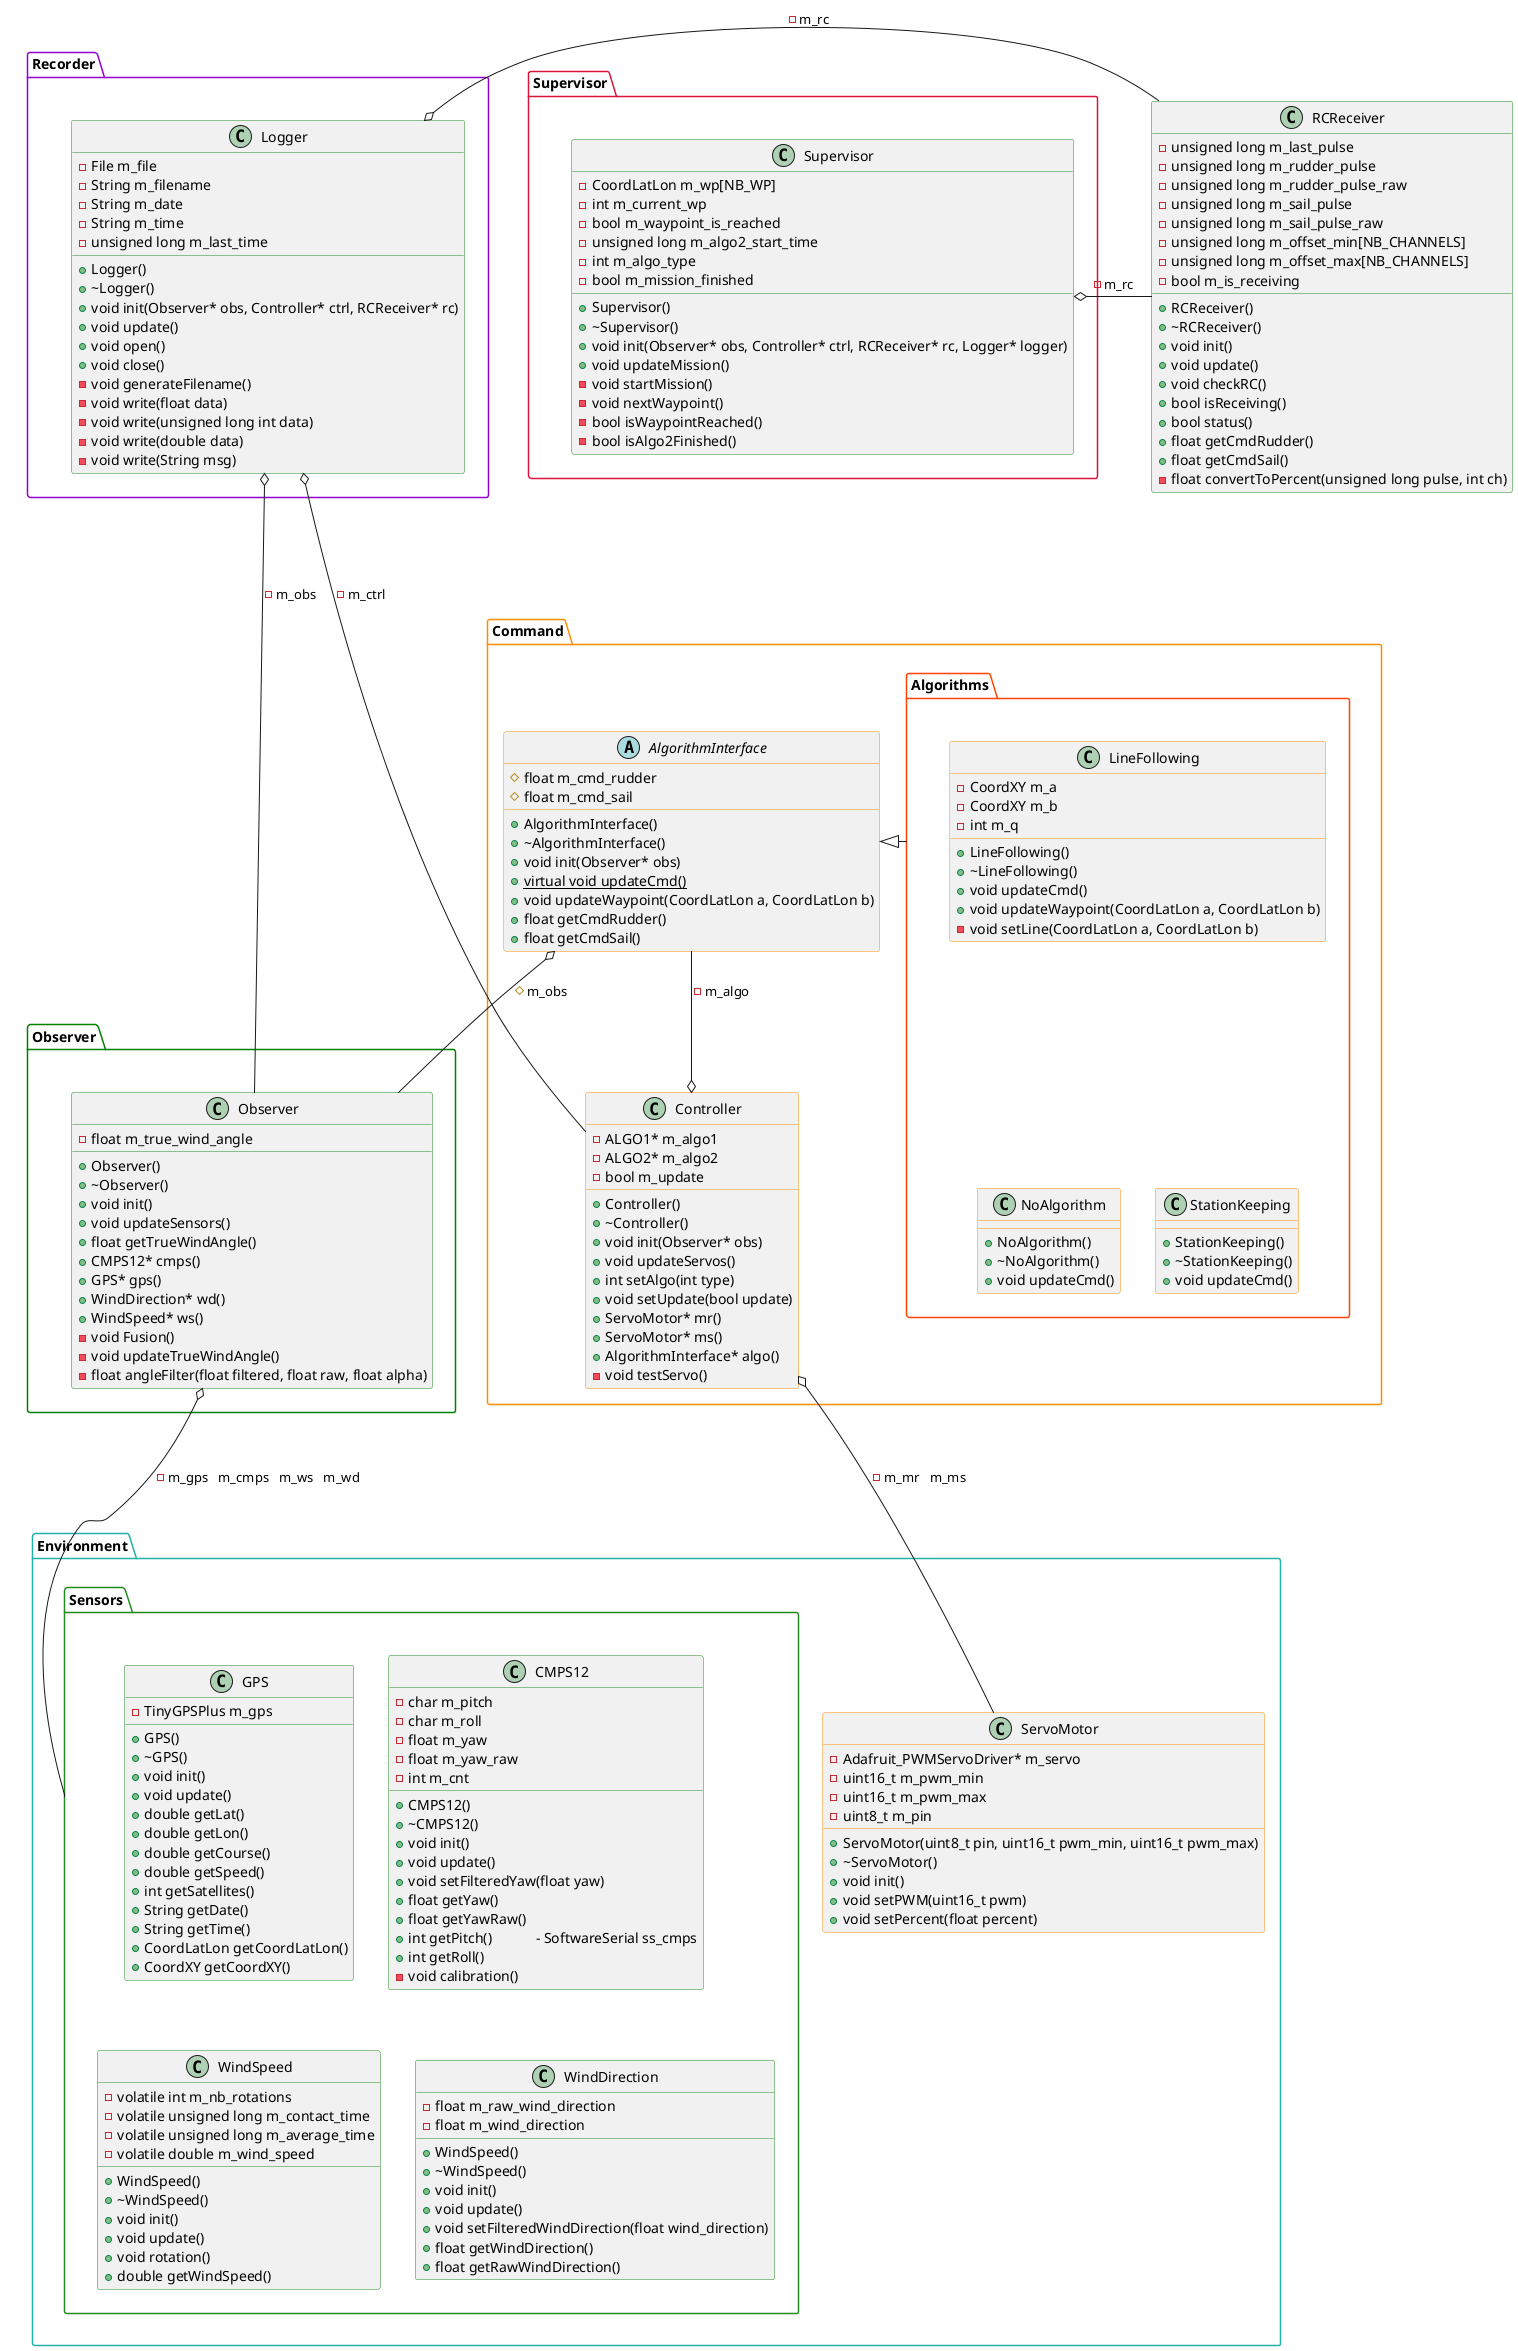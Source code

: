 @startuml classDiagram

package Environment <<Environment>> { 

    package Sensors <<Sensors>> {

        class       GPS <<Observer>> {
            - TinyGPSPlus m_gps
            + GPS()
            + ~GPS()
            + void init()
            + void update()
            + double getLat()
            + double getLon()
            + double getCourse()
            + double getSpeed()
            + int getSatellites()
            + String getDate()
            + String getTime()
            + CoordLatLon getCoordLatLon()
            + CoordXY getCoordXY()
        }

        class       CMPS12 <<Observer>> {
            - char m_pitch
            - char m_roll
            - float m_yaw
            - float m_yaw_raw
            - int m_cnt
            + CMPS12()
            + ~CMPS12()
            + void init()
            + void update()
            + void setFilteredYaw(float yaw)
            + float getYaw()
            + float getYawRaw()
            + int getPitch()            - SoftwareSerial ss_cmps
            + int getRoll() 
            - void calibration() 
        }

        class       WindSpeed <<Observer>> {
            - volatile int m_nb_rotations
            - volatile unsigned long m_contact_time
            - volatile unsigned long m_average_time
            - volatile double m_wind_speed
            + WindSpeed()
            + ~WindSpeed()
            + void init()
            + void update()
            + void rotation()
            + double getWindSpeed() 
        }

        class       WindDirection <<Observer>> {
            - float m_raw_wind_direction
            - float m_wind_direction
            + WindSpeed()
            + ~WindSpeed()
            + void init()
            + void update()
            + void setFilteredWindDirection(float wind_direction)
            + float getWindDirection()
            + float getRawWindDirection()    
        }
    }

    class       ServoMotor <<Command>> {
        - Adafruit_PWMServoDriver* m_servo
        - uint16_t m_pwm_min
        - uint16_t m_pwm_max
        - uint8_t m_pin
        + ServoMotor(uint8_t pin, uint16_t pwm_min, uint16_t pwm_max)
        + ~ServoMotor()
        + void init()
        + void setPWM(uint16_t pwm)
        + void setPercent(float percent)
    }
}

package Observer <<Observer>> {

    class       Observer <<Observer>> {
        - float m_true_wind_angle
        + Observer()
        + ~Observer()
        + void init()
        + void updateSensors()
        + float getTrueWindAngle()
        + CMPS12* cmps()
        + GPS* gps()
        + WindDirection* wd()
        + WindSpeed* ws()
        - void Fusion()
        - void updateTrueWindAngle()
        - float angleFilter(float filtered, float raw, float alpha)
    }
}

package Recorder <<Recorder>> {

    class       Logger <<Observer>> {
        - File m_file
        - String m_filename
        - String m_date
        - String m_time
        - unsigned long m_last_time
        + Logger()
        + ~Logger()
        + void init(Observer* obs, Controller* ctrl, RCReceiver* rc)
        + void update()
        + void open()
        + void close()
        - void generateFilename()
        - void write(float data)
        - void write(unsigned long int data)
        - void write(double data)
        - void write(String msg)
    }
}

package Supervisor <<Supervisor>> {

    class       Supervisor <<Observer>> {
        - CoordLatLon m_wp[NB_WP]
        - int m_current_wp
        - bool m_waypoint_is_reached
        - unsigned long m_algo2_start_time
        - int m_algo_type
        - bool m_mission_finished
        + Supervisor()
        + ~Supervisor()   
        + void init(Observer* obs, Controller* ctrl, RCReceiver* rc, Logger* logger)
        + void updateMission()
        - void startMission()
        - void nextWaypoint()
        - bool isWaypointReached()
        - bool isAlgo2Finished()
    }
}

class       RCReceiver <<Observer>> {
    - unsigned long m_last_pulse
    - unsigned long m_rudder_pulse
    - unsigned long m_rudder_pulse_raw
    - unsigned long m_sail_pulse
    - unsigned long m_sail_pulse_raw
    - unsigned long m_offset_min[NB_CHANNELS]
    - unsigned long m_offset_max[NB_CHANNELS]
    - bool m_is_receiving
    + RCReceiver()
    + ~RCReceiver()
    + void init()
    + void update()
    + void checkRC()
    + bool isReceiving()
    + bool status()
    + float getCmdRudder()
    + float getCmdSail()
    - float convertToPercent(unsigned long pulse, int ch)
}

package Command <<Command>> {

    class       Controller <<Command>> {
        - ALGO1* m_algo1
        - ALGO2* m_algo2
        - bool m_update
        + Controller()
        + ~Controller()  
        + void init(Observer* obs)
        + void updateServos() 
        + int setAlgo(int type)
        + void setUpdate(bool update)
        + ServoMotor* mr()
        + ServoMotor* ms()
        + AlgorithmInterface* algo()
        - void testServo()
    }

    abstract    AlgorithmInterface <<Command>> {
        # float m_cmd_rudder
        # float m_cmd_sail
        + AlgorithmInterface()
        + ~AlgorithmInterface() 
        + void init(Observer* obs)
        + virtual void updateCmd() {static}
        + void updateWaypoint(CoordLatLon a, CoordLatLon b)
        + float getCmdRudder()
        + float getCmdSail()
    }

    package Algorithms <<Algorithms>> {

        class       LineFollowing <<Command>> {
            - CoordXY m_a
            - CoordXY m_b
            - int m_q
            + LineFollowing()
            + ~LineFollowing()
            + void updateCmd()
            + void updateWaypoint(CoordLatLon a, CoordLatLon b)
            - void setLine(CoordLatLon a, CoordLatLon b)    
        }

        class       StationKeeping <<Command>> {
            + StationKeeping()
            + ~StationKeeping()
            + void updateCmd()    
        }

        class       NoAlgorithm <<Command>> {
            + NoAlgorithm()
            + ~NoAlgorithm()
            + void updateCmd()    
        }
    }
}

Supervisor -[hidden]--> Command.AlgorithmInterface
Recorder -[hidden]--> Observer
Observer.Observer -[hidden]--> Sensors
Command.Controller -[hidden]--> Environment.ServoMotor
Recorder -[hidden]> Supervisor
Observer -[hidden]> Command.Controller
LineFollowing o-[hidden]- StationKeeping
LineFollowing o-[hidden]- NoAlgorithm
Environment.Sensors -[hidden]> Environment.ServoMotor

AlgorithmInterface --o Controller : - m_algo
AlgorithmInterface o-- Observer.Observer : # m_obs
AlgorithmInterface <|- Algorithms

Supervisor.Supervisor o- RCReceiver : - m_rc

Observer.Observer o-- Environment.Sensors : - m_gps   m_cmps   m_ws   m_wd

Controller o-- Environment.ServoMotor : - m_mr   m_ms

Logger o-- Observer.Observer : - m_obs
Logger o- RCReceiver : - m_rc
Logger o-- Controller : - m_ctrl


skinparam class {
    BorderColor<<Command>> DarkOrange
    BorderColor<<Observer>> ForestGreen
}

skinparam package {
    BorderColor<<Environment>> LightSeaGreen
    BorderColor<<Sensors>> ForestGreen
    BorderColor<<Observer>> Green
    BorderColor<<Recorder>> DarkViolet
    BorderColor<<Supervisor>> Crimson
    BorderColor<<Command>> DarkOrange
    BorderColor<<Algorithms>> OrangeRed
}

hide <<Command>> stereotype
hide <<Observer>> stereotype
hide <<Environment>> stereotype
hide <<Recorder>> stereotype
hide <<Supervisor>> stereotype
hide <<Algorithms>> stereotype
hide <<Sensors>> stereotype

@enduml